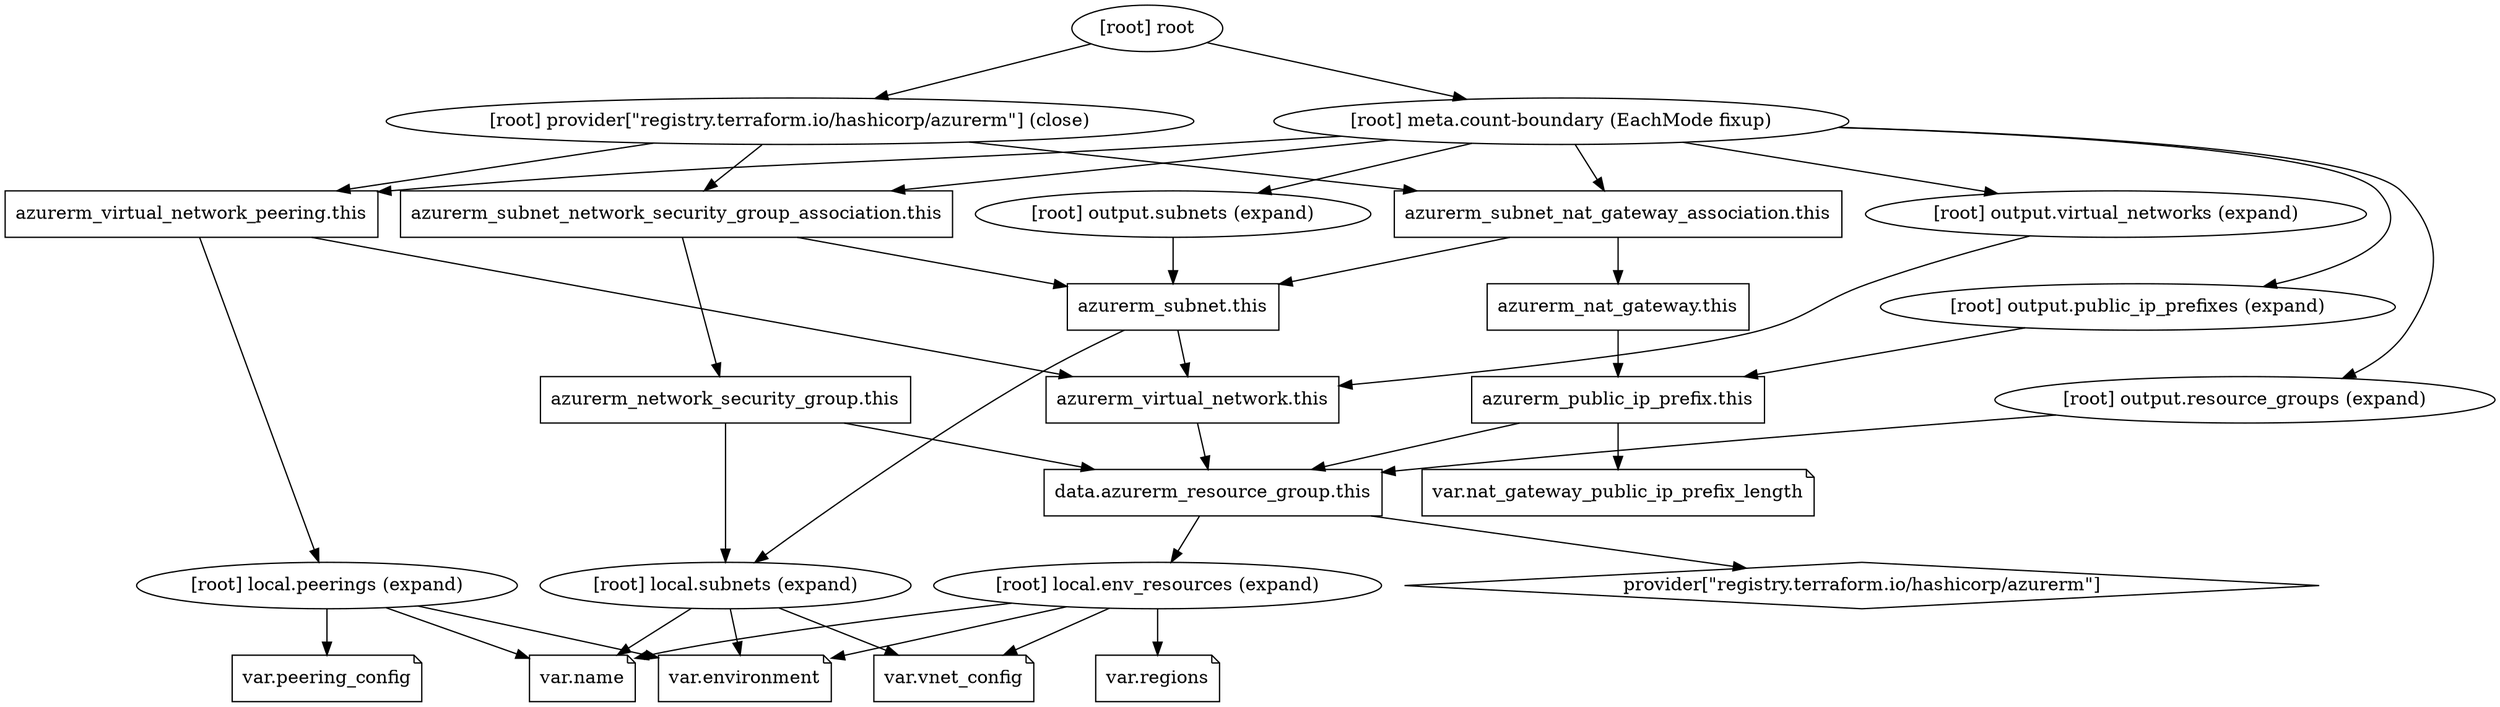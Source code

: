 digraph {
	compound = "true"
	newrank = "true"
	subgraph "root" {
		"[root] azurerm_nat_gateway.this (expand)" [label = "azurerm_nat_gateway.this", shape = "box"]
		"[root] azurerm_network_security_group.this (expand)" [label = "azurerm_network_security_group.this", shape = "box"]
		"[root] azurerm_public_ip_prefix.this (expand)" [label = "azurerm_public_ip_prefix.this", shape = "box"]
		"[root] azurerm_subnet.this (expand)" [label = "azurerm_subnet.this", shape = "box"]
		"[root] azurerm_subnet_nat_gateway_association.this (expand)" [label = "azurerm_subnet_nat_gateway_association.this", shape = "box"]
		"[root] azurerm_subnet_network_security_group_association.this (expand)" [label = "azurerm_subnet_network_security_group_association.this", shape = "box"]
		"[root] azurerm_virtual_network.this (expand)" [label = "azurerm_virtual_network.this", shape = "box"]
		"[root] azurerm_virtual_network_peering.this (expand)" [label = "azurerm_virtual_network_peering.this", shape = "box"]
		"[root] data.azurerm_resource_group.this (expand)" [label = "data.azurerm_resource_group.this", shape = "box"]
		"[root] provider[\"registry.terraform.io/hashicorp/azurerm\"]" [label = "provider[\"registry.terraform.io/hashicorp/azurerm\"]", shape = "diamond"]
		"[root] var.environment" [label = "var.environment", shape = "note"]
		"[root] var.name" [label = "var.name", shape = "note"]
		"[root] var.nat_gateway_public_ip_prefix_length" [label = "var.nat_gateway_public_ip_prefix_length", shape = "note"]
		"[root] var.peering_config" [label = "var.peering_config", shape = "note"]
		"[root] var.regions" [label = "var.regions", shape = "note"]
		"[root] var.vnet_config" [label = "var.vnet_config", shape = "note"]
		"[root] azurerm_nat_gateway.this (expand)" -> "[root] azurerm_public_ip_prefix.this (expand)"
		"[root] azurerm_network_security_group.this (expand)" -> "[root] data.azurerm_resource_group.this (expand)"
		"[root] azurerm_network_security_group.this (expand)" -> "[root] local.subnets (expand)"
		"[root] azurerm_public_ip_prefix.this (expand)" -> "[root] data.azurerm_resource_group.this (expand)"
		"[root] azurerm_public_ip_prefix.this (expand)" -> "[root] var.nat_gateway_public_ip_prefix_length"
		"[root] azurerm_subnet.this (expand)" -> "[root] azurerm_virtual_network.this (expand)"
		"[root] azurerm_subnet.this (expand)" -> "[root] local.subnets (expand)"
		"[root] azurerm_subnet_nat_gateway_association.this (expand)" -> "[root] azurerm_nat_gateway.this (expand)"
		"[root] azurerm_subnet_nat_gateway_association.this (expand)" -> "[root] azurerm_subnet.this (expand)"
		"[root] azurerm_subnet_network_security_group_association.this (expand)" -> "[root] azurerm_network_security_group.this (expand)"
		"[root] azurerm_subnet_network_security_group_association.this (expand)" -> "[root] azurerm_subnet.this (expand)"
		"[root] azurerm_virtual_network.this (expand)" -> "[root] data.azurerm_resource_group.this (expand)"
		"[root] azurerm_virtual_network_peering.this (expand)" -> "[root] azurerm_virtual_network.this (expand)"
		"[root] azurerm_virtual_network_peering.this (expand)" -> "[root] local.peerings (expand)"
		"[root] data.azurerm_resource_group.this (expand)" -> "[root] local.env_resources (expand)"
		"[root] data.azurerm_resource_group.this (expand)" -> "[root] provider[\"registry.terraform.io/hashicorp/azurerm\"]"
		"[root] local.env_resources (expand)" -> "[root] var.environment"
		"[root] local.env_resources (expand)" -> "[root] var.name"
		"[root] local.env_resources (expand)" -> "[root] var.regions"
		"[root] local.env_resources (expand)" -> "[root] var.vnet_config"
		"[root] local.peerings (expand)" -> "[root] var.environment"
		"[root] local.peerings (expand)" -> "[root] var.name"
		"[root] local.peerings (expand)" -> "[root] var.peering_config"
		"[root] local.subnets (expand)" -> "[root] var.environment"
		"[root] local.subnets (expand)" -> "[root] var.name"
		"[root] local.subnets (expand)" -> "[root] var.vnet_config"
		"[root] meta.count-boundary (EachMode fixup)" -> "[root] azurerm_subnet_nat_gateway_association.this (expand)"
		"[root] meta.count-boundary (EachMode fixup)" -> "[root] azurerm_subnet_network_security_group_association.this (expand)"
		"[root] meta.count-boundary (EachMode fixup)" -> "[root] azurerm_virtual_network_peering.this (expand)"
		"[root] meta.count-boundary (EachMode fixup)" -> "[root] output.public_ip_prefixes (expand)"
		"[root] meta.count-boundary (EachMode fixup)" -> "[root] output.resource_groups (expand)"
		"[root] meta.count-boundary (EachMode fixup)" -> "[root] output.subnets (expand)"
		"[root] meta.count-boundary (EachMode fixup)" -> "[root] output.virtual_networks (expand)"
		"[root] output.public_ip_prefixes (expand)" -> "[root] azurerm_public_ip_prefix.this (expand)"
		"[root] output.resource_groups (expand)" -> "[root] data.azurerm_resource_group.this (expand)"
		"[root] output.subnets (expand)" -> "[root] azurerm_subnet.this (expand)"
		"[root] output.virtual_networks (expand)" -> "[root] azurerm_virtual_network.this (expand)"
		"[root] provider[\"registry.terraform.io/hashicorp/azurerm\"] (close)" -> "[root] azurerm_subnet_nat_gateway_association.this (expand)"
		"[root] provider[\"registry.terraform.io/hashicorp/azurerm\"] (close)" -> "[root] azurerm_subnet_network_security_group_association.this (expand)"
		"[root] provider[\"registry.terraform.io/hashicorp/azurerm\"] (close)" -> "[root] azurerm_virtual_network_peering.this (expand)"
		"[root] root" -> "[root] meta.count-boundary (EachMode fixup)"
		"[root] root" -> "[root] provider[\"registry.terraform.io/hashicorp/azurerm\"] (close)"
	}
}

